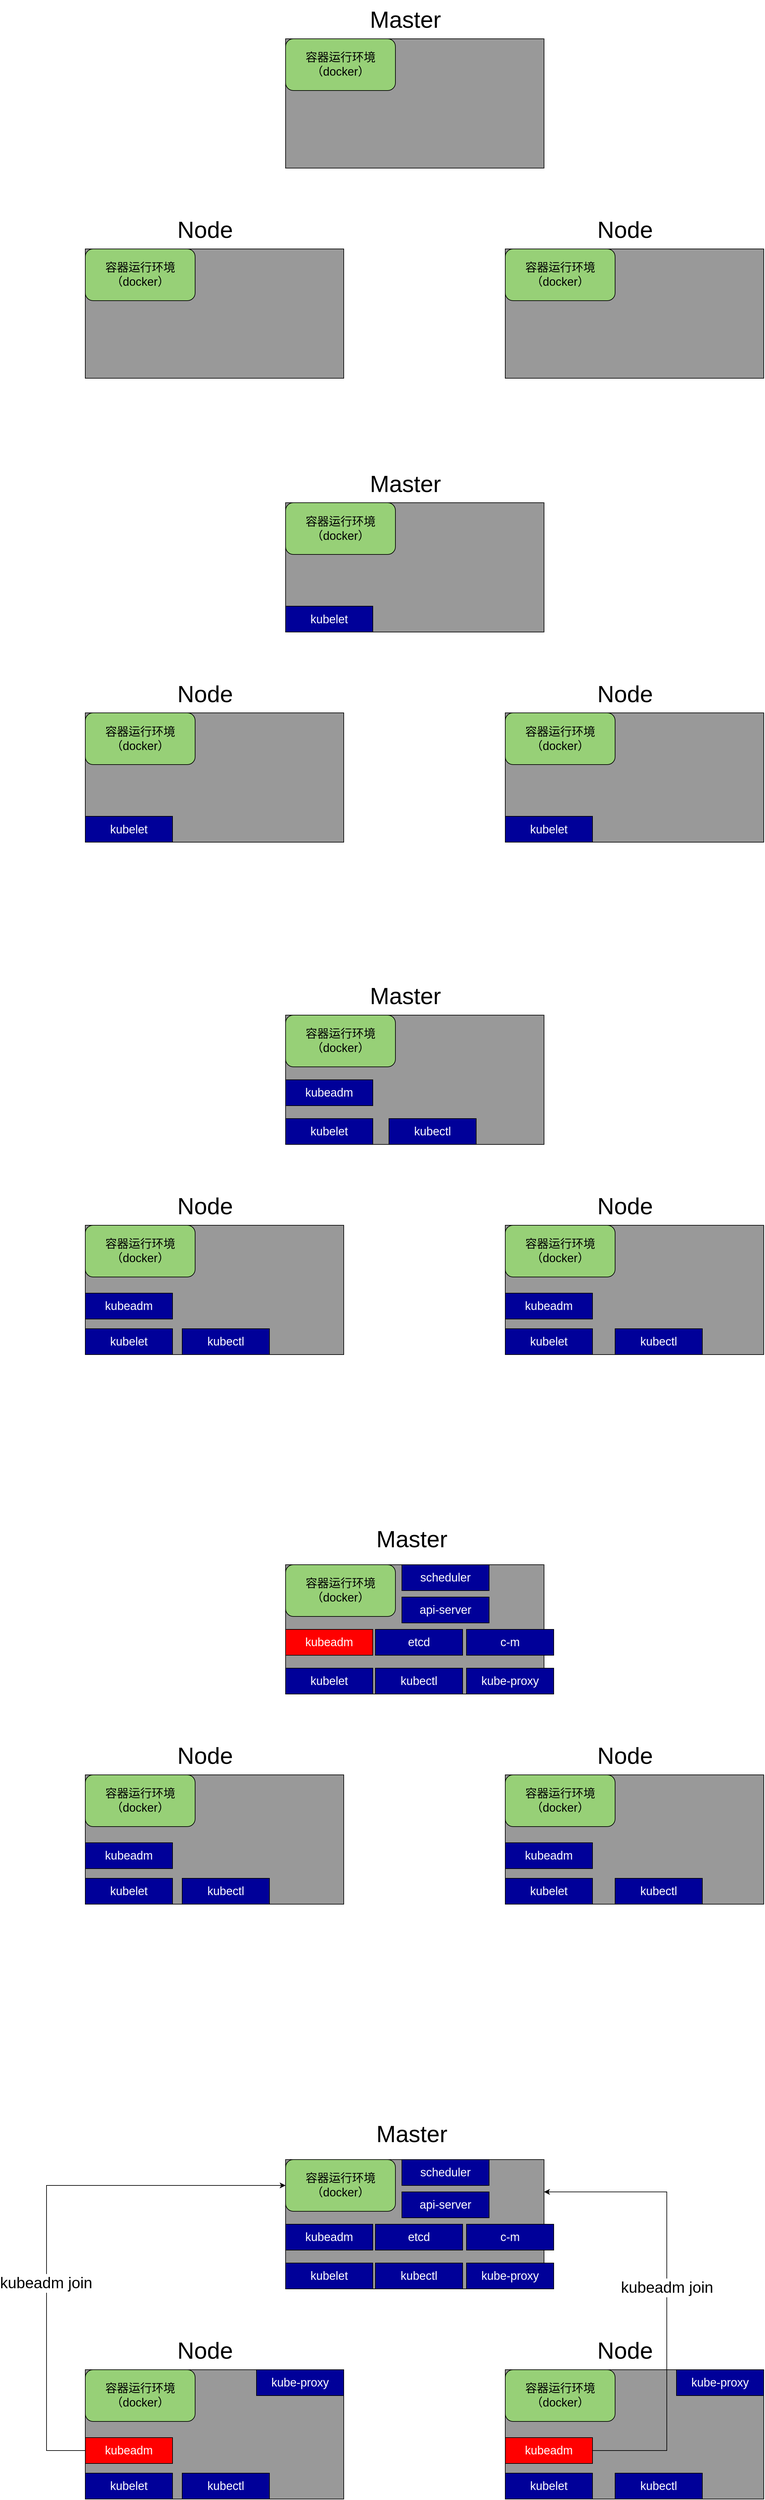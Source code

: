 <mxfile version="20.3.0" type="device"><diagram id="SkegfUqcsdFACX7ZjAMD" name="第 1 页"><mxGraphModel dx="2401" dy="1230" grid="1" gridSize="10" guides="1" tooltips="1" connect="1" arrows="1" fold="1" page="1" pageScale="1" pageWidth="827" pageHeight="1169" math="0" shadow="0"><root><mxCell id="0"/><mxCell id="1" parent="0"/><mxCell id="BI5jL_1Ga7rAUMxbk6xM-33" value="" style="rounded=0;whiteSpace=wrap;html=1;fillColor=#999999;" vertex="1" parent="1"><mxGeometry x="140" y="777.5" width="400" height="200" as="geometry"/></mxCell><mxCell id="BI5jL_1Ga7rAUMxbk6xM-37" value="" style="rounded=0;whiteSpace=wrap;html=1;fillColor=#999999;" vertex="1" parent="1"><mxGeometry x="480" y="1102.5" width="400" height="200" as="geometry"/></mxCell><mxCell id="BI5jL_1Ga7rAUMxbk6xM-35" value="" style="rounded=0;whiteSpace=wrap;html=1;fillColor=#999999;" vertex="1" parent="1"><mxGeometry x="-170" y="1102.5" width="400" height="200" as="geometry"/></mxCell><mxCell id="BI5jL_1Ga7rAUMxbk6xM-1" value="" style="rounded=0;whiteSpace=wrap;html=1;fillColor=#999999;" vertex="1" parent="1"><mxGeometry x="140" y="60" width="400" height="200" as="geometry"/></mxCell><mxCell id="BI5jL_1Ga7rAUMxbk6xM-3" value="&lt;font style=&quot;font-size: 36px;&quot;&gt;Master&lt;/font&gt;" style="text;html=1;align=center;verticalAlign=middle;resizable=0;points=[];autosize=1;strokeColor=none;fillColor=none;" vertex="1" parent="1"><mxGeometry x="260" width="130" height="60" as="geometry"/></mxCell><mxCell id="BI5jL_1Ga7rAUMxbk6xM-10" value="" style="rounded=0;whiteSpace=wrap;html=1;fillColor=#999999;" vertex="1" parent="1"><mxGeometry x="-170" y="385" width="400" height="200" as="geometry"/></mxCell><mxCell id="BI5jL_1Ga7rAUMxbk6xM-12" value="&lt;span style=&quot;font-size: 36px;&quot;&gt;Node&lt;/span&gt;" style="text;html=1;align=center;verticalAlign=middle;resizable=0;points=[];autosize=1;strokeColor=none;fillColor=none;" vertex="1" parent="1"><mxGeometry x="-40" y="325" width="110" height="60" as="geometry"/></mxCell><mxCell id="BI5jL_1Ga7rAUMxbk6xM-16" value="&lt;font style=&quot;font-size: 18px;&quot;&gt;kubelet&lt;/font&gt;" style="rounded=0;whiteSpace=wrap;html=1;fontSize=11;fontColor=#FFFFFF;fillColor=#000099;" vertex="1" parent="1"><mxGeometry x="140" y="937.5" width="135" height="40" as="geometry"/></mxCell><mxCell id="BI5jL_1Ga7rAUMxbk6xM-18" value="" style="rounded=0;whiteSpace=wrap;html=1;fillColor=#999999;" vertex="1" parent="1"><mxGeometry x="480" y="385" width="400" height="200" as="geometry"/></mxCell><mxCell id="BI5jL_1Ga7rAUMxbk6xM-20" value="&lt;span style=&quot;font-size: 36px;&quot;&gt;Node&lt;/span&gt;" style="text;html=1;align=center;verticalAlign=middle;resizable=0;points=[];autosize=1;strokeColor=none;fillColor=none;" vertex="1" parent="1"><mxGeometry x="610" y="325" width="110" height="60" as="geometry"/></mxCell><mxCell id="BI5jL_1Ga7rAUMxbk6xM-27" value="&lt;font style=&quot;font-size: 18px;&quot;&gt;kubelet&lt;/font&gt;" style="rounded=0;whiteSpace=wrap;html=1;fontSize=11;fontColor=#FFFFFF;fillColor=#000099;" vertex="1" parent="1"><mxGeometry x="480" y="1262.5" width="135" height="40" as="geometry"/></mxCell><mxCell id="BI5jL_1Ga7rAUMxbk6xM-28" value="&lt;font style=&quot;font-size: 18px;&quot;&gt;kubelet&lt;/font&gt;" style="rounded=0;whiteSpace=wrap;html=1;fontSize=11;fontColor=#FFFFFF;fillColor=#000099;" vertex="1" parent="1"><mxGeometry x="-170" y="1262.5" width="135" height="40" as="geometry"/></mxCell><mxCell id="BI5jL_1Ga7rAUMxbk6xM-30" value="容器运行环境（docker）" style="rounded=1;whiteSpace=wrap;html=1;fontSize=18;fillColor=#97D077;" vertex="1" parent="1"><mxGeometry x="-170" y="385" width="170" height="80" as="geometry"/></mxCell><mxCell id="BI5jL_1Ga7rAUMxbk6xM-31" value="容器运行环境（docker）" style="rounded=1;whiteSpace=wrap;html=1;fontSize=18;fillColor=#97D077;" vertex="1" parent="1"><mxGeometry x="140" y="60" width="170" height="80" as="geometry"/></mxCell><mxCell id="BI5jL_1Ga7rAUMxbk6xM-32" value="容器运行环境（docker）" style="rounded=1;whiteSpace=wrap;html=1;fontSize=18;fillColor=#97D077;" vertex="1" parent="1"><mxGeometry x="480" y="385" width="170" height="80" as="geometry"/></mxCell><mxCell id="BI5jL_1Ga7rAUMxbk6xM-34" value="&lt;font style=&quot;font-size: 36px;&quot;&gt;Master&lt;/font&gt;" style="text;html=1;align=center;verticalAlign=middle;resizable=0;points=[];autosize=1;strokeColor=none;fillColor=none;" vertex="1" parent="1"><mxGeometry x="260" y="717.5" width="130" height="60" as="geometry"/></mxCell><mxCell id="BI5jL_1Ga7rAUMxbk6xM-36" value="&lt;span style=&quot;font-size: 36px;&quot;&gt;Node&lt;/span&gt;" style="text;html=1;align=center;verticalAlign=middle;resizable=0;points=[];autosize=1;strokeColor=none;fillColor=none;" vertex="1" parent="1"><mxGeometry x="-40" y="1042.5" width="110" height="60" as="geometry"/></mxCell><mxCell id="BI5jL_1Ga7rAUMxbk6xM-38" value="&lt;span style=&quot;font-size: 36px;&quot;&gt;Node&lt;/span&gt;" style="text;html=1;align=center;verticalAlign=middle;resizable=0;points=[];autosize=1;strokeColor=none;fillColor=none;" vertex="1" parent="1"><mxGeometry x="610" y="1042.5" width="110" height="60" as="geometry"/></mxCell><mxCell id="BI5jL_1Ga7rAUMxbk6xM-39" value="容器运行环境（docker）" style="rounded=1;whiteSpace=wrap;html=1;fontSize=18;fillColor=#97D077;" vertex="1" parent="1"><mxGeometry x="-170" y="1102.5" width="170" height="80" as="geometry"/></mxCell><mxCell id="BI5jL_1Ga7rAUMxbk6xM-40" value="容器运行环境（docker）" style="rounded=1;whiteSpace=wrap;html=1;fontSize=18;fillColor=#97D077;" vertex="1" parent="1"><mxGeometry x="140" y="777.5" width="170" height="80" as="geometry"/></mxCell><mxCell id="BI5jL_1Ga7rAUMxbk6xM-41" value="容器运行环境（docker）" style="rounded=1;whiteSpace=wrap;html=1;fontSize=18;fillColor=#97D077;" vertex="1" parent="1"><mxGeometry x="480" y="1102.5" width="170" height="80" as="geometry"/></mxCell><mxCell id="BI5jL_1Ga7rAUMxbk6xM-44" value="" style="rounded=0;whiteSpace=wrap;html=1;fillColor=#999999;" vertex="1" parent="1"><mxGeometry x="140" y="1570" width="400" height="200" as="geometry"/></mxCell><mxCell id="BI5jL_1Ga7rAUMxbk6xM-45" value="" style="rounded=0;whiteSpace=wrap;html=1;fillColor=#999999;" vertex="1" parent="1"><mxGeometry x="480" y="1895" width="400" height="200" as="geometry"/></mxCell><mxCell id="BI5jL_1Ga7rAUMxbk6xM-46" value="" style="rounded=0;whiteSpace=wrap;html=1;fillColor=#999999;" vertex="1" parent="1"><mxGeometry x="-170" y="1895" width="400" height="200" as="geometry"/></mxCell><mxCell id="BI5jL_1Ga7rAUMxbk6xM-47" value="&lt;font style=&quot;font-size: 18px;&quot;&gt;kubelet&lt;/font&gt;" style="rounded=0;whiteSpace=wrap;html=1;fontSize=11;fontColor=#FFFFFF;fillColor=#000099;" vertex="1" parent="1"><mxGeometry x="140" y="1730" width="135" height="40" as="geometry"/></mxCell><mxCell id="BI5jL_1Ga7rAUMxbk6xM-48" value="&lt;font style=&quot;font-size: 18px;&quot;&gt;kubelet&lt;/font&gt;" style="rounded=0;whiteSpace=wrap;html=1;fontSize=11;fontColor=#FFFFFF;fillColor=#000099;" vertex="1" parent="1"><mxGeometry x="480" y="2055" width="135" height="40" as="geometry"/></mxCell><mxCell id="BI5jL_1Ga7rAUMxbk6xM-49" value="&lt;font style=&quot;font-size: 18px;&quot;&gt;kubelet&lt;/font&gt;" style="rounded=0;whiteSpace=wrap;html=1;fontSize=11;fontColor=#FFFFFF;fillColor=#000099;" vertex="1" parent="1"><mxGeometry x="-170" y="2055" width="135" height="40" as="geometry"/></mxCell><mxCell id="BI5jL_1Ga7rAUMxbk6xM-50" value="&lt;font style=&quot;font-size: 36px;&quot;&gt;Master&lt;/font&gt;" style="text;html=1;align=center;verticalAlign=middle;resizable=0;points=[];autosize=1;strokeColor=none;fillColor=none;" vertex="1" parent="1"><mxGeometry x="260" y="1510" width="130" height="60" as="geometry"/></mxCell><mxCell id="BI5jL_1Ga7rAUMxbk6xM-51" value="&lt;span style=&quot;font-size: 36px;&quot;&gt;Node&lt;/span&gt;" style="text;html=1;align=center;verticalAlign=middle;resizable=0;points=[];autosize=1;strokeColor=none;fillColor=none;" vertex="1" parent="1"><mxGeometry x="-40" y="1835" width="110" height="60" as="geometry"/></mxCell><mxCell id="BI5jL_1Ga7rAUMxbk6xM-52" value="&lt;span style=&quot;font-size: 36px;&quot;&gt;Node&lt;/span&gt;" style="text;html=1;align=center;verticalAlign=middle;resizable=0;points=[];autosize=1;strokeColor=none;fillColor=none;" vertex="1" parent="1"><mxGeometry x="610" y="1835" width="110" height="60" as="geometry"/></mxCell><mxCell id="BI5jL_1Ga7rAUMxbk6xM-53" value="容器运行环境（docker）" style="rounded=1;whiteSpace=wrap;html=1;fontSize=18;fillColor=#97D077;" vertex="1" parent="1"><mxGeometry x="-170" y="1895" width="170" height="80" as="geometry"/></mxCell><mxCell id="BI5jL_1Ga7rAUMxbk6xM-54" value="容器运行环境（docker）" style="rounded=1;whiteSpace=wrap;html=1;fontSize=18;fillColor=#97D077;" vertex="1" parent="1"><mxGeometry x="140" y="1570" width="170" height="80" as="geometry"/></mxCell><mxCell id="BI5jL_1Ga7rAUMxbk6xM-55" value="容器运行环境（docker）" style="rounded=1;whiteSpace=wrap;html=1;fontSize=18;fillColor=#97D077;" vertex="1" parent="1"><mxGeometry x="480" y="1895" width="170" height="80" as="geometry"/></mxCell><mxCell id="BI5jL_1Ga7rAUMxbk6xM-56" value="&lt;font style=&quot;font-size: 18px;&quot;&gt;kubectl&lt;/font&gt;" style="rounded=0;whiteSpace=wrap;html=1;fontSize=11;fontColor=#FFFFFF;fillColor=#000099;" vertex="1" parent="1"><mxGeometry x="-20" y="2055" width="135" height="40" as="geometry"/></mxCell><mxCell id="BI5jL_1Ga7rAUMxbk6xM-57" value="&lt;font style=&quot;font-size: 18px;&quot;&gt;kubeadm&lt;/font&gt;" style="rounded=0;whiteSpace=wrap;html=1;fontSize=11;fontColor=#FFFFFF;fillColor=#000099;" vertex="1" parent="1"><mxGeometry x="-170" y="2000" width="135" height="40" as="geometry"/></mxCell><mxCell id="BI5jL_1Ga7rAUMxbk6xM-58" value="&lt;font style=&quot;font-size: 18px;&quot;&gt;kubeadm&lt;/font&gt;" style="rounded=0;whiteSpace=wrap;html=1;fontSize=11;fontColor=#FFFFFF;fillColor=#000099;" vertex="1" parent="1"><mxGeometry x="140" y="1670" width="135" height="40" as="geometry"/></mxCell><mxCell id="BI5jL_1Ga7rAUMxbk6xM-59" value="&lt;font style=&quot;font-size: 18px;&quot;&gt;kubectl&lt;/font&gt;" style="rounded=0;whiteSpace=wrap;html=1;fontSize=11;fontColor=#FFFFFF;fillColor=#000099;" vertex="1" parent="1"><mxGeometry x="300" y="1730" width="135" height="40" as="geometry"/></mxCell><mxCell id="BI5jL_1Ga7rAUMxbk6xM-60" value="&lt;font style=&quot;font-size: 18px;&quot;&gt;kubectl&lt;/font&gt;" style="rounded=0;whiteSpace=wrap;html=1;fontSize=11;fontColor=#FFFFFF;fillColor=#000099;" vertex="1" parent="1"><mxGeometry x="650" y="2055" width="135" height="40" as="geometry"/></mxCell><mxCell id="BI5jL_1Ga7rAUMxbk6xM-61" value="&lt;font style=&quot;font-size: 18px;&quot;&gt;kubeadm&lt;/font&gt;" style="rounded=0;whiteSpace=wrap;html=1;fontSize=11;fontColor=#FFFFFF;fillColor=#000099;" vertex="1" parent="1"><mxGeometry x="480" y="2000" width="135" height="40" as="geometry"/></mxCell><mxCell id="BI5jL_1Ga7rAUMxbk6xM-62" value="" style="rounded=0;whiteSpace=wrap;html=1;fillColor=#999999;" vertex="1" parent="1"><mxGeometry x="140" y="2420" width="400" height="200" as="geometry"/></mxCell><mxCell id="BI5jL_1Ga7rAUMxbk6xM-63" value="" style="rounded=0;whiteSpace=wrap;html=1;fillColor=#999999;" vertex="1" parent="1"><mxGeometry x="480" y="2745" width="400" height="200" as="geometry"/></mxCell><mxCell id="BI5jL_1Ga7rAUMxbk6xM-64" value="" style="rounded=0;whiteSpace=wrap;html=1;fillColor=#999999;" vertex="1" parent="1"><mxGeometry x="-170" y="2745" width="400" height="200" as="geometry"/></mxCell><mxCell id="BI5jL_1Ga7rAUMxbk6xM-65" value="&lt;font style=&quot;font-size: 18px;&quot;&gt;kubelet&lt;/font&gt;" style="rounded=0;whiteSpace=wrap;html=1;fontSize=11;fontColor=#FFFFFF;fillColor=#000099;" vertex="1" parent="1"><mxGeometry x="140" y="2580" width="135" height="40" as="geometry"/></mxCell><mxCell id="BI5jL_1Ga7rAUMxbk6xM-66" value="&lt;font style=&quot;font-size: 18px;&quot;&gt;kubelet&lt;/font&gt;" style="rounded=0;whiteSpace=wrap;html=1;fontSize=11;fontColor=#FFFFFF;fillColor=#000099;" vertex="1" parent="1"><mxGeometry x="480" y="2905" width="135" height="40" as="geometry"/></mxCell><mxCell id="BI5jL_1Ga7rAUMxbk6xM-67" value="&lt;font style=&quot;font-size: 18px;&quot;&gt;kubelet&lt;/font&gt;" style="rounded=0;whiteSpace=wrap;html=1;fontSize=11;fontColor=#FFFFFF;fillColor=#000099;" vertex="1" parent="1"><mxGeometry x="-170" y="2905" width="135" height="40" as="geometry"/></mxCell><mxCell id="BI5jL_1Ga7rAUMxbk6xM-68" value="&lt;span style=&quot;font-size: 36px;&quot;&gt;Node&lt;/span&gt;" style="text;html=1;align=center;verticalAlign=middle;resizable=0;points=[];autosize=1;strokeColor=none;fillColor=none;" vertex="1" parent="1"><mxGeometry x="-40" y="2685" width="110" height="60" as="geometry"/></mxCell><mxCell id="BI5jL_1Ga7rAUMxbk6xM-69" value="&lt;span style=&quot;font-size: 36px;&quot;&gt;Node&lt;/span&gt;" style="text;html=1;align=center;verticalAlign=middle;resizable=0;points=[];autosize=1;strokeColor=none;fillColor=none;" vertex="1" parent="1"><mxGeometry x="610" y="2685" width="110" height="60" as="geometry"/></mxCell><mxCell id="BI5jL_1Ga7rAUMxbk6xM-70" value="容器运行环境（docker）" style="rounded=1;whiteSpace=wrap;html=1;fontSize=18;fillColor=#97D077;" vertex="1" parent="1"><mxGeometry x="-170" y="2745" width="170" height="80" as="geometry"/></mxCell><mxCell id="BI5jL_1Ga7rAUMxbk6xM-71" value="容器运行环境（docker）" style="rounded=1;whiteSpace=wrap;html=1;fontSize=18;fillColor=#97D077;" vertex="1" parent="1"><mxGeometry x="140" y="2420" width="170" height="80" as="geometry"/></mxCell><mxCell id="BI5jL_1Ga7rAUMxbk6xM-72" value="容器运行环境（docker）" style="rounded=1;whiteSpace=wrap;html=1;fontSize=18;fillColor=#97D077;" vertex="1" parent="1"><mxGeometry x="480" y="2745" width="170" height="80" as="geometry"/></mxCell><mxCell id="BI5jL_1Ga7rAUMxbk6xM-73" value="&lt;font style=&quot;font-size: 18px;&quot;&gt;kubectl&lt;/font&gt;" style="rounded=0;whiteSpace=wrap;html=1;fontSize=11;fontColor=#FFFFFF;fillColor=#000099;" vertex="1" parent="1"><mxGeometry x="-20" y="2905" width="135" height="40" as="geometry"/></mxCell><mxCell id="BI5jL_1Ga7rAUMxbk6xM-74" value="&lt;font style=&quot;font-size: 18px;&quot;&gt;kubeadm&lt;/font&gt;" style="rounded=0;whiteSpace=wrap;html=1;fontSize=11;fontColor=#FFFFFF;fillColor=#000099;" vertex="1" parent="1"><mxGeometry x="-170" y="2850" width="135" height="40" as="geometry"/></mxCell><mxCell id="BI5jL_1Ga7rAUMxbk6xM-75" value="&lt;font style=&quot;font-size: 18px;&quot;&gt;kubeadm&lt;/font&gt;" style="rounded=0;whiteSpace=wrap;html=1;fontSize=11;fontColor=#FFFFFF;fillColor=#FF0000;" vertex="1" parent="1"><mxGeometry x="140" y="2520" width="135" height="40" as="geometry"/></mxCell><mxCell id="BI5jL_1Ga7rAUMxbk6xM-76" value="&lt;font style=&quot;font-size: 18px;&quot;&gt;kubectl&lt;/font&gt;" style="rounded=0;whiteSpace=wrap;html=1;fontSize=11;fontColor=#FFFFFF;fillColor=#000099;" vertex="1" parent="1"><mxGeometry x="279" y="2580" width="135" height="40" as="geometry"/></mxCell><mxCell id="BI5jL_1Ga7rAUMxbk6xM-77" value="&lt;font style=&quot;font-size: 18px;&quot;&gt;kubectl&lt;/font&gt;" style="rounded=0;whiteSpace=wrap;html=1;fontSize=11;fontColor=#FFFFFF;fillColor=#000099;" vertex="1" parent="1"><mxGeometry x="650" y="2905" width="135" height="40" as="geometry"/></mxCell><mxCell id="BI5jL_1Ga7rAUMxbk6xM-78" value="&lt;font style=&quot;font-size: 18px;&quot;&gt;kubeadm&lt;/font&gt;" style="rounded=0;whiteSpace=wrap;html=1;fontSize=11;fontColor=#FFFFFF;fillColor=#000099;" vertex="1" parent="1"><mxGeometry x="480" y="2850" width="135" height="40" as="geometry"/></mxCell><mxCell id="BI5jL_1Ga7rAUMxbk6xM-79" value="&lt;font style=&quot;font-size: 36px;&quot;&gt;Master&lt;/font&gt;" style="text;html=1;align=center;verticalAlign=middle;resizable=0;points=[];autosize=1;strokeColor=none;fillColor=none;" vertex="1" parent="1"><mxGeometry x="270" y="2350" width="130" height="60" as="geometry"/></mxCell><mxCell id="BI5jL_1Ga7rAUMxbk6xM-80" value="&lt;font style=&quot;font-size: 18px;&quot;&gt;scheduler&lt;/font&gt;" style="rounded=0;whiteSpace=wrap;html=1;fontSize=11;fontColor=#FFFFFF;fillColor=#000099;" vertex="1" parent="1"><mxGeometry x="320" y="2420" width="135" height="40" as="geometry"/></mxCell><mxCell id="BI5jL_1Ga7rAUMxbk6xM-81" value="&lt;font style=&quot;font-size: 18px;&quot;&gt;api-server&lt;/font&gt;" style="rounded=0;whiteSpace=wrap;html=1;fontSize=11;fontColor=#FFFFFF;fillColor=#000099;" vertex="1" parent="1"><mxGeometry x="320" y="2470" width="135" height="40" as="geometry"/></mxCell><mxCell id="BI5jL_1Ga7rAUMxbk6xM-82" value="&lt;font style=&quot;font-size: 18px;&quot;&gt;etcd&lt;/font&gt;" style="rounded=0;whiteSpace=wrap;html=1;fontSize=11;fontColor=#FFFFFF;fillColor=#000099;" vertex="1" parent="1"><mxGeometry x="279" y="2520" width="135" height="40" as="geometry"/></mxCell><mxCell id="BI5jL_1Ga7rAUMxbk6xM-83" value="&lt;font style=&quot;font-size: 18px;&quot;&gt;kube-proxy&lt;/font&gt;" style="rounded=0;whiteSpace=wrap;html=1;fontSize=11;fontColor=#FFFFFF;fillColor=#000099;" vertex="1" parent="1"><mxGeometry x="420" y="2580" width="135" height="40" as="geometry"/></mxCell><mxCell id="BI5jL_1Ga7rAUMxbk6xM-84" value="&lt;font style=&quot;font-size: 18px;&quot;&gt;c-m&lt;/font&gt;" style="rounded=0;whiteSpace=wrap;html=1;fontSize=11;fontColor=#FFFFFF;fillColor=#000099;" vertex="1" parent="1"><mxGeometry x="420" y="2520" width="135" height="40" as="geometry"/></mxCell><mxCell id="BI5jL_1Ga7rAUMxbk6xM-85" value="" style="rounded=0;whiteSpace=wrap;html=1;fillColor=#999999;" vertex="1" parent="1"><mxGeometry x="140" y="3340" width="400" height="200" as="geometry"/></mxCell><mxCell id="BI5jL_1Ga7rAUMxbk6xM-86" value="" style="rounded=0;whiteSpace=wrap;html=1;fillColor=#999999;" vertex="1" parent="1"><mxGeometry x="480" y="3665" width="400" height="200" as="geometry"/></mxCell><mxCell id="BI5jL_1Ga7rAUMxbk6xM-87" value="" style="rounded=0;whiteSpace=wrap;html=1;fillColor=#999999;" vertex="1" parent="1"><mxGeometry x="-170" y="3665" width="400" height="200" as="geometry"/></mxCell><mxCell id="BI5jL_1Ga7rAUMxbk6xM-88" value="&lt;font style=&quot;font-size: 18px;&quot;&gt;kubelet&lt;/font&gt;" style="rounded=0;whiteSpace=wrap;html=1;fontSize=11;fontColor=#FFFFFF;fillColor=#000099;" vertex="1" parent="1"><mxGeometry x="140" y="3500" width="135" height="40" as="geometry"/></mxCell><mxCell id="BI5jL_1Ga7rAUMxbk6xM-89" value="&lt;font style=&quot;font-size: 18px;&quot;&gt;kubelet&lt;/font&gt;" style="rounded=0;whiteSpace=wrap;html=1;fontSize=11;fontColor=#FFFFFF;fillColor=#000099;" vertex="1" parent="1"><mxGeometry x="480" y="3825" width="135" height="40" as="geometry"/></mxCell><mxCell id="BI5jL_1Ga7rAUMxbk6xM-90" value="&lt;font style=&quot;font-size: 18px;&quot;&gt;kubelet&lt;/font&gt;" style="rounded=0;whiteSpace=wrap;html=1;fontSize=11;fontColor=#FFFFFF;fillColor=#000099;" vertex="1" parent="1"><mxGeometry x="-170" y="3825" width="135" height="40" as="geometry"/></mxCell><mxCell id="BI5jL_1Ga7rAUMxbk6xM-91" value="&lt;span style=&quot;font-size: 36px;&quot;&gt;Node&lt;/span&gt;" style="text;html=1;align=center;verticalAlign=middle;resizable=0;points=[];autosize=1;strokeColor=none;fillColor=none;" vertex="1" parent="1"><mxGeometry x="-40" y="3605" width="110" height="60" as="geometry"/></mxCell><mxCell id="BI5jL_1Ga7rAUMxbk6xM-92" value="&lt;span style=&quot;font-size: 36px;&quot;&gt;Node&lt;/span&gt;" style="text;html=1;align=center;verticalAlign=middle;resizable=0;points=[];autosize=1;strokeColor=none;fillColor=none;" vertex="1" parent="1"><mxGeometry x="610" y="3605" width="110" height="60" as="geometry"/></mxCell><mxCell id="BI5jL_1Ga7rAUMxbk6xM-93" value="容器运行环境（docker）" style="rounded=1;whiteSpace=wrap;html=1;fontSize=18;fillColor=#97D077;" vertex="1" parent="1"><mxGeometry x="-170" y="3665" width="170" height="80" as="geometry"/></mxCell><mxCell id="BI5jL_1Ga7rAUMxbk6xM-94" value="容器运行环境（docker）" style="rounded=1;whiteSpace=wrap;html=1;fontSize=18;fillColor=#97D077;" vertex="1" parent="1"><mxGeometry x="140" y="3340" width="170" height="80" as="geometry"/></mxCell><mxCell id="BI5jL_1Ga7rAUMxbk6xM-95" value="容器运行环境（docker）" style="rounded=1;whiteSpace=wrap;html=1;fontSize=18;fillColor=#97D077;" vertex="1" parent="1"><mxGeometry x="480" y="3665" width="170" height="80" as="geometry"/></mxCell><mxCell id="BI5jL_1Ga7rAUMxbk6xM-96" value="&lt;font style=&quot;font-size: 18px;&quot;&gt;kubectl&lt;/font&gt;" style="rounded=0;whiteSpace=wrap;html=1;fontSize=11;fontColor=#FFFFFF;fillColor=#000099;" vertex="1" parent="1"><mxGeometry x="-20" y="3825" width="135" height="40" as="geometry"/></mxCell><mxCell id="BI5jL_1Ga7rAUMxbk6xM-110" style="edgeStyle=orthogonalEdgeStyle;rounded=0;orthogonalLoop=1;jettySize=auto;html=1;exitX=0;exitY=0.5;exitDx=0;exitDy=0;entryX=0;entryY=0.5;entryDx=0;entryDy=0;fontSize=18;" edge="1" parent="1" source="BI5jL_1Ga7rAUMxbk6xM-97" target="BI5jL_1Ga7rAUMxbk6xM-94"><mxGeometry relative="1" as="geometry"><Array as="points"><mxPoint x="-230" y="3790"/><mxPoint x="-230" y="3380"/></Array></mxGeometry></mxCell><mxCell id="BI5jL_1Ga7rAUMxbk6xM-111" value="&lt;font style=&quot;font-size: 24px;&quot;&gt;kubeadm join&lt;/font&gt;" style="edgeLabel;html=1;align=center;verticalAlign=middle;resizable=0;points=[];fontSize=18;" vertex="1" connectable="0" parent="BI5jL_1Ga7rAUMxbk6xM-110"><mxGeometry x="-0.241" y="1" relative="1" as="geometry"><mxPoint as="offset"/></mxGeometry></mxCell><mxCell id="BI5jL_1Ga7rAUMxbk6xM-97" value="&lt;font style=&quot;font-size: 18px;&quot;&gt;kubeadm&lt;/font&gt;" style="rounded=0;whiteSpace=wrap;html=1;fontSize=11;fontColor=#FFFFFF;fillColor=#FF0000;" vertex="1" parent="1"><mxGeometry x="-170" y="3770" width="135" height="40" as="geometry"/></mxCell><mxCell id="BI5jL_1Ga7rAUMxbk6xM-98" value="&lt;font style=&quot;font-size: 18px;&quot;&gt;kubeadm&lt;/font&gt;" style="rounded=0;whiteSpace=wrap;html=1;fontSize=11;fontColor=#FFFFFF;fillColor=#000099;" vertex="1" parent="1"><mxGeometry x="140" y="3440" width="135" height="40" as="geometry"/></mxCell><mxCell id="BI5jL_1Ga7rAUMxbk6xM-99" value="&lt;font style=&quot;font-size: 18px;&quot;&gt;kubectl&lt;/font&gt;" style="rounded=0;whiteSpace=wrap;html=1;fontSize=11;fontColor=#FFFFFF;fillColor=#000099;" vertex="1" parent="1"><mxGeometry x="279" y="3500" width="135" height="40" as="geometry"/></mxCell><mxCell id="BI5jL_1Ga7rAUMxbk6xM-100" value="&lt;font style=&quot;font-size: 18px;&quot;&gt;kubectl&lt;/font&gt;" style="rounded=0;whiteSpace=wrap;html=1;fontSize=11;fontColor=#FFFFFF;fillColor=#000099;" vertex="1" parent="1"><mxGeometry x="650" y="3825" width="135" height="40" as="geometry"/></mxCell><mxCell id="BI5jL_1Ga7rAUMxbk6xM-109" style="edgeStyle=orthogonalEdgeStyle;rounded=0;orthogonalLoop=1;jettySize=auto;html=1;exitX=1;exitY=0.5;exitDx=0;exitDy=0;entryX=1;entryY=0.25;entryDx=0;entryDy=0;fontSize=18;" edge="1" parent="1" source="BI5jL_1Ga7rAUMxbk6xM-101" target="BI5jL_1Ga7rAUMxbk6xM-85"><mxGeometry relative="1" as="geometry"><Array as="points"><mxPoint x="730" y="3790"/><mxPoint x="730" y="3390"/></Array></mxGeometry></mxCell><mxCell id="BI5jL_1Ga7rAUMxbk6xM-112" value="kubeadm join" style="edgeLabel;html=1;align=center;verticalAlign=middle;resizable=0;points=[];fontSize=24;" vertex="1" connectable="0" parent="BI5jL_1Ga7rAUMxbk6xM-109"><mxGeometry x="0.039" relative="1" as="geometry"><mxPoint y="-1" as="offset"/></mxGeometry></mxCell><mxCell id="BI5jL_1Ga7rAUMxbk6xM-101" value="&lt;font style=&quot;font-size: 18px;&quot;&gt;kubeadm&lt;/font&gt;" style="rounded=0;whiteSpace=wrap;html=1;fontSize=11;fontColor=#FFFFFF;fillColor=#FF0000;" vertex="1" parent="1"><mxGeometry x="480" y="3770" width="135" height="40" as="geometry"/></mxCell><mxCell id="BI5jL_1Ga7rAUMxbk6xM-102" value="&lt;font style=&quot;font-size: 36px;&quot;&gt;Master&lt;/font&gt;" style="text;html=1;align=center;verticalAlign=middle;resizable=0;points=[];autosize=1;strokeColor=none;fillColor=none;" vertex="1" parent="1"><mxGeometry x="270" y="3270" width="130" height="60" as="geometry"/></mxCell><mxCell id="BI5jL_1Ga7rAUMxbk6xM-103" value="&lt;font style=&quot;font-size: 18px;&quot;&gt;scheduler&lt;/font&gt;" style="rounded=0;whiteSpace=wrap;html=1;fontSize=11;fontColor=#FFFFFF;fillColor=#000099;" vertex="1" parent="1"><mxGeometry x="320" y="3340" width="135" height="40" as="geometry"/></mxCell><mxCell id="BI5jL_1Ga7rAUMxbk6xM-104" value="&lt;font style=&quot;font-size: 18px;&quot;&gt;api-server&lt;/font&gt;" style="rounded=0;whiteSpace=wrap;html=1;fontSize=11;fontColor=#FFFFFF;fillColor=#000099;" vertex="1" parent="1"><mxGeometry x="320" y="3390" width="135" height="40" as="geometry"/></mxCell><mxCell id="BI5jL_1Ga7rAUMxbk6xM-105" value="&lt;font style=&quot;font-size: 18px;&quot;&gt;etcd&lt;/font&gt;" style="rounded=0;whiteSpace=wrap;html=1;fontSize=11;fontColor=#FFFFFF;fillColor=#000099;" vertex="1" parent="1"><mxGeometry x="279" y="3440" width="135" height="40" as="geometry"/></mxCell><mxCell id="BI5jL_1Ga7rAUMxbk6xM-106" value="&lt;font style=&quot;font-size: 18px;&quot;&gt;kube-proxy&lt;/font&gt;" style="rounded=0;whiteSpace=wrap;html=1;fontSize=11;fontColor=#FFFFFF;fillColor=#000099;" vertex="1" parent="1"><mxGeometry x="420" y="3500" width="135" height="40" as="geometry"/></mxCell><mxCell id="BI5jL_1Ga7rAUMxbk6xM-107" value="&lt;font style=&quot;font-size: 18px;&quot;&gt;c-m&lt;/font&gt;" style="rounded=0;whiteSpace=wrap;html=1;fontSize=11;fontColor=#FFFFFF;fillColor=#000099;" vertex="1" parent="1"><mxGeometry x="420" y="3440" width="135" height="40" as="geometry"/></mxCell><mxCell id="BI5jL_1Ga7rAUMxbk6xM-113" value="&lt;font style=&quot;font-size: 18px;&quot;&gt;kube-proxy&lt;/font&gt;" style="rounded=0;whiteSpace=wrap;html=1;fontSize=11;fontColor=#FFFFFF;fillColor=#000099;" vertex="1" parent="1"><mxGeometry x="95" y="3665" width="135" height="40" as="geometry"/></mxCell><mxCell id="BI5jL_1Ga7rAUMxbk6xM-114" value="&lt;font style=&quot;font-size: 18px;&quot;&gt;kube-proxy&lt;/font&gt;" style="rounded=0;whiteSpace=wrap;html=1;fontSize=11;fontColor=#FFFFFF;fillColor=#000099;" vertex="1" parent="1"><mxGeometry x="745" y="3665" width="135" height="40" as="geometry"/></mxCell></root></mxGraphModel></diagram></mxfile>